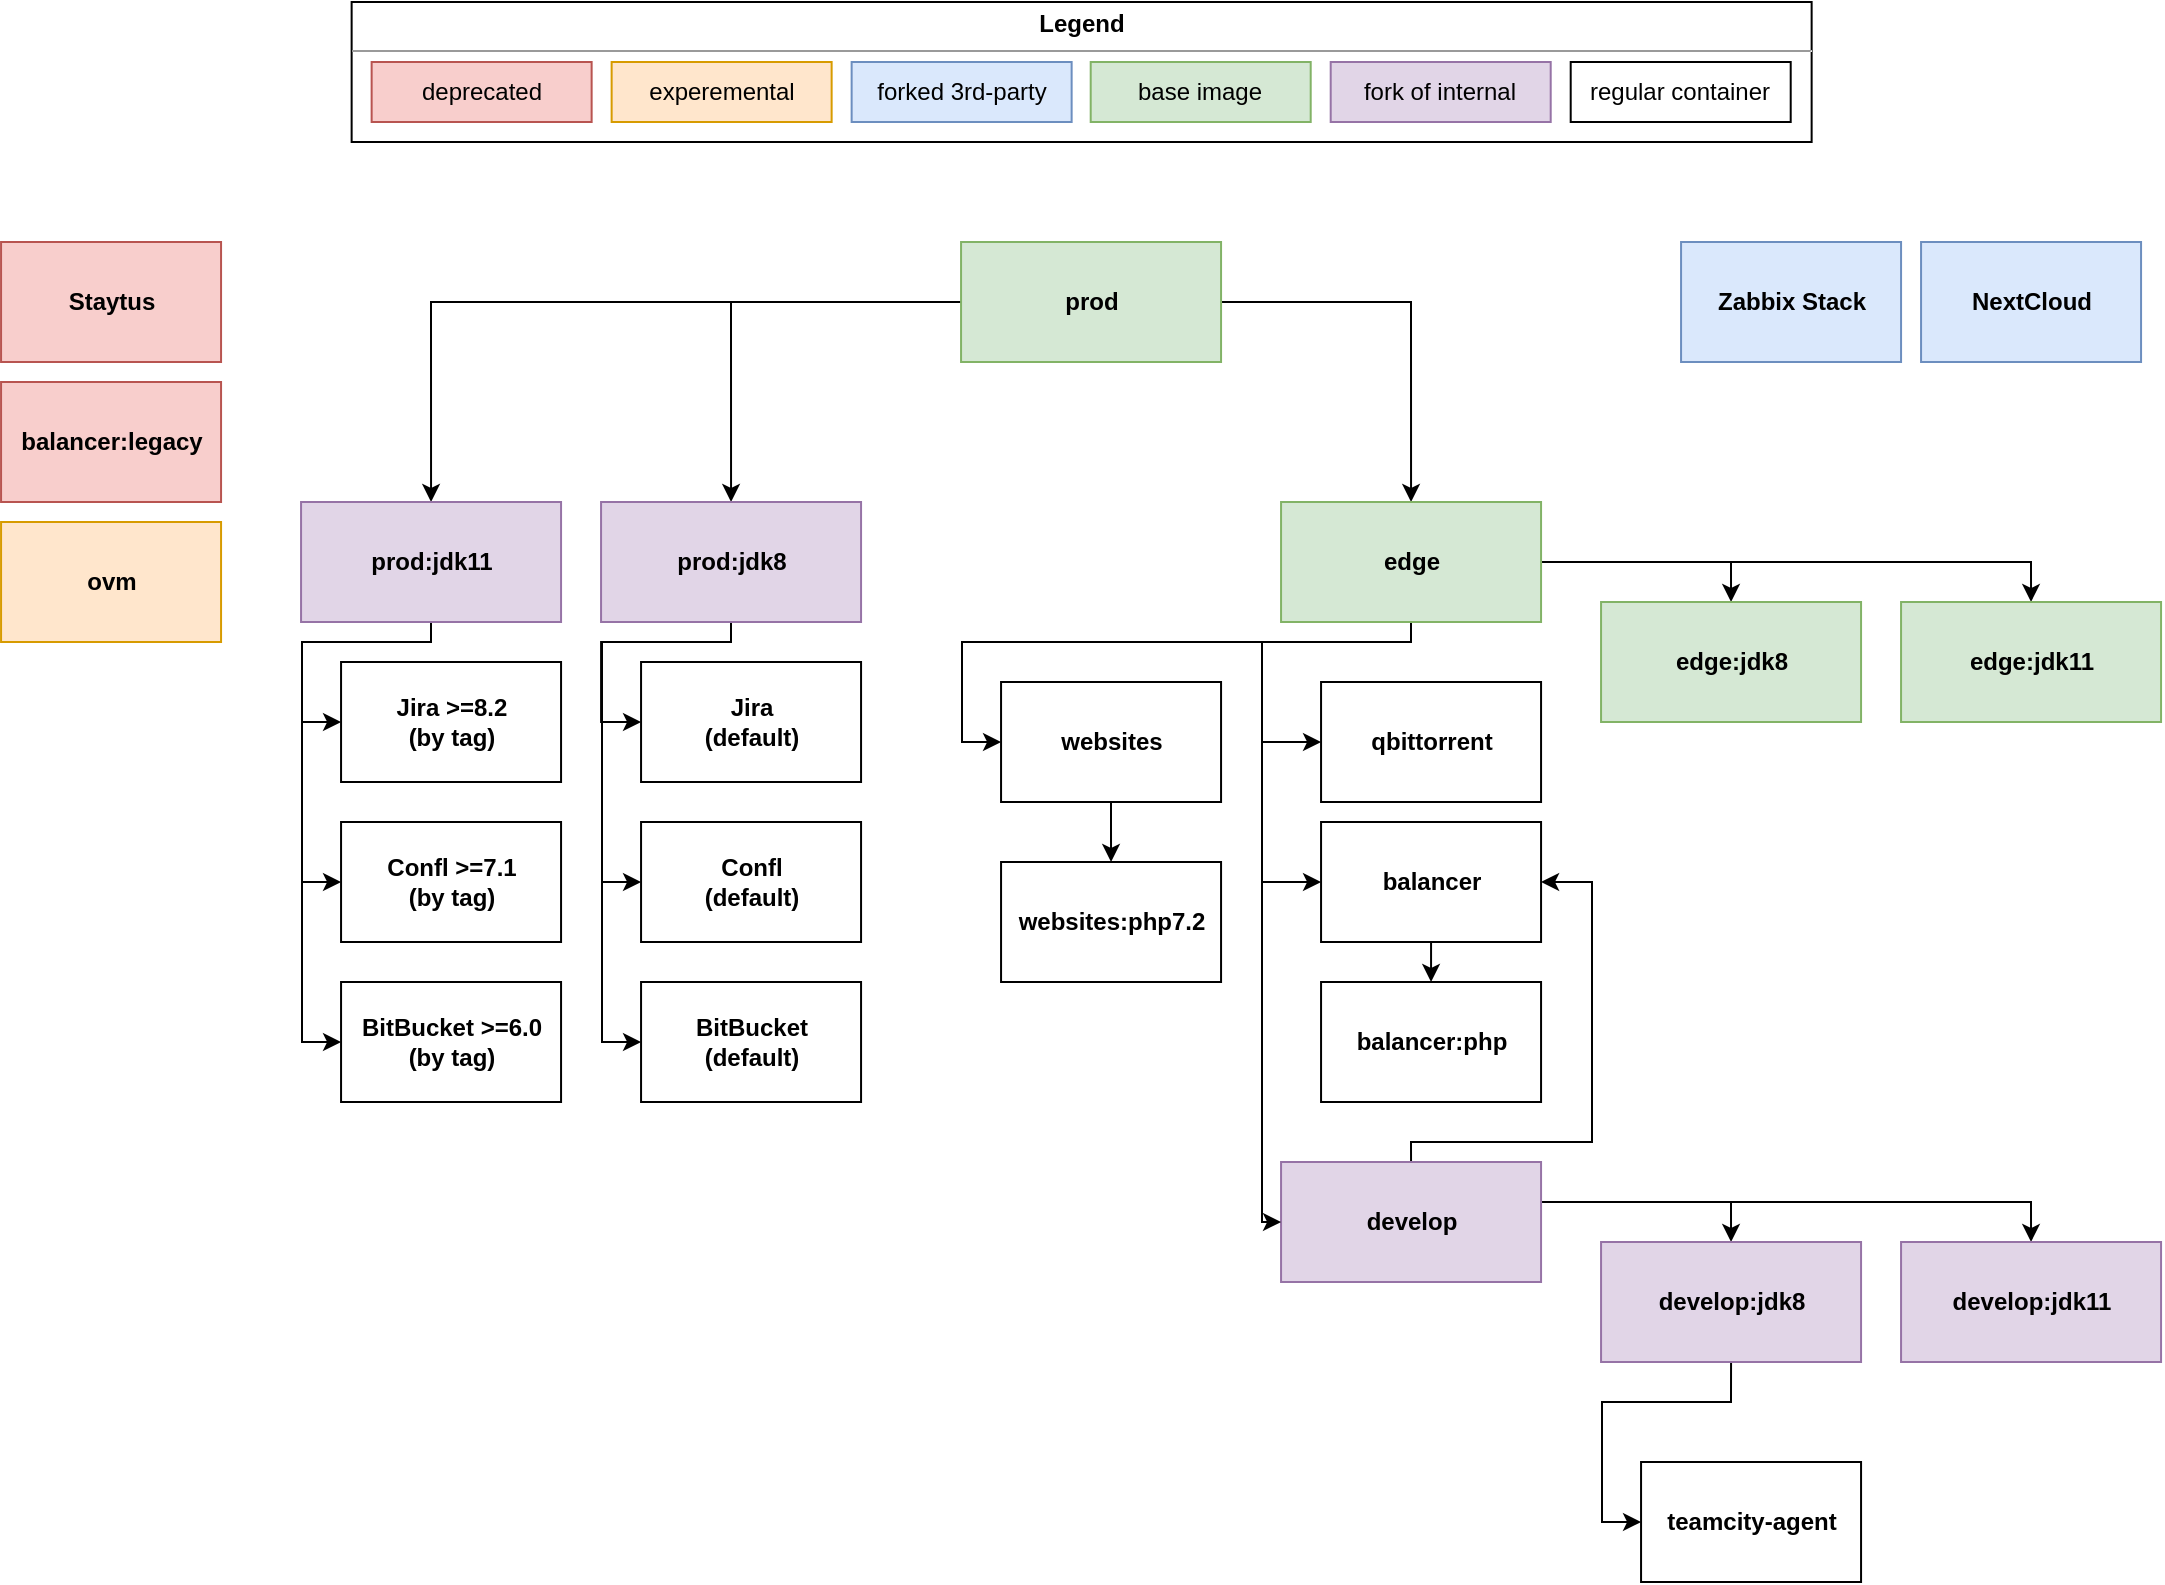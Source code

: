 <mxfile version="12.6.2" type="github">
  <diagram name="Page-1" id="9f46799a-70d6-7492-0946-bef42562c5a5">
    <mxGraphModel dx="1406" dy="744" grid="1" gridSize="10" guides="1" tooltips="1" connect="1" arrows="1" fold="1" page="1" pageScale="1" pageWidth="1100" pageHeight="850" background="#ffffff" math="0" shadow="0">
      <root>
        <mxCell id="0"/>
        <mxCell id="1" parent="0"/>
        <mxCell id="GupPUEsqrWVPhIxHysfE-15" style="edgeStyle=orthogonalEdgeStyle;rounded=0;orthogonalLoop=1;jettySize=auto;html=1;entryX=0.5;entryY=0;entryDx=0;entryDy=0;" parent="1" source="GupPUEsqrWVPhIxHysfE-3" target="GupPUEsqrWVPhIxHysfE-14" edge="1">
          <mxGeometry relative="1" as="geometry">
            <Array as="points">
              <mxPoint x="874" y="620"/>
            </Array>
          </mxGeometry>
        </mxCell>
        <mxCell id="GupPUEsqrWVPhIxHysfE-16" style="edgeStyle=orthogonalEdgeStyle;rounded=0;orthogonalLoop=1;jettySize=auto;html=1;entryX=0.5;entryY=0;entryDx=0;entryDy=0;" parent="1" target="GupPUEsqrWVPhIxHysfE-13" edge="1">
          <mxGeometry relative="1" as="geometry">
            <Array as="points">
              <mxPoint x="779.53" y="620"/>
              <mxPoint x="1024.53" y="620"/>
            </Array>
            <mxPoint x="780" y="620" as="sourcePoint"/>
          </mxGeometry>
        </mxCell>
        <mxCell id="wDtG2ugJA-Ccp97bahZy-10" style="edgeStyle=orthogonalEdgeStyle;rounded=0;orthogonalLoop=1;jettySize=auto;html=1;entryX=1;entryY=0.5;entryDx=0;entryDy=0;exitX=0.5;exitY=0;exitDx=0;exitDy=0;" parent="1" source="GupPUEsqrWVPhIxHysfE-3" target="GupPUEsqrWVPhIxHysfE-20" edge="1">
          <mxGeometry relative="1" as="geometry">
            <mxPoint x="720" y="580" as="sourcePoint"/>
            <Array as="points">
              <mxPoint x="714" y="590"/>
              <mxPoint x="805" y="590"/>
              <mxPoint x="805" y="460"/>
            </Array>
          </mxGeometry>
        </mxCell>
        <mxCell id="GupPUEsqrWVPhIxHysfE-3" value="&lt;span style=&quot;font-weight: 700 ; white-space: nowrap&quot;&gt;develop&lt;/span&gt;" style="whiteSpace=wrap;html=1;align=center;verticalAlign=middle;container=1;recursiveResize=0;treeFolding=1;treeMoving=1;fillColor=#e1d5e7;strokeColor=#9673a6;" parent="1" vertex="1">
          <mxGeometry x="649.53" y="600" width="130" height="60" as="geometry"/>
        </mxCell>
        <mxCell id="GupPUEsqrWVPhIxHysfE-27" style="edgeStyle=orthogonalEdgeStyle;rounded=0;orthogonalLoop=1;jettySize=auto;html=1;entryX=0.5;entryY=0;entryDx=0;entryDy=0;" parent="1" source="GupPUEsqrWVPhIxHysfE-5" target="wDtG2ugJA-Ccp97bahZy-3" edge="1">
          <mxGeometry relative="1" as="geometry">
            <mxPoint x="730" y="200" as="targetPoint"/>
          </mxGeometry>
        </mxCell>
        <mxCell id="GupPUEsqrWVPhIxHysfE-28" style="edgeStyle=orthogonalEdgeStyle;rounded=0;orthogonalLoop=1;jettySize=auto;html=1;entryX=0.5;entryY=0;entryDx=0;entryDy=0;" parent="1" source="GupPUEsqrWVPhIxHysfE-5" target="GupPUEsqrWVPhIxHysfE-7" edge="1">
          <mxGeometry relative="1" as="geometry"/>
        </mxCell>
        <mxCell id="GupPUEsqrWVPhIxHysfE-29" style="edgeStyle=orthogonalEdgeStyle;rounded=0;orthogonalLoop=1;jettySize=auto;html=1;entryX=0.5;entryY=0;entryDx=0;entryDy=0;" parent="1" source="GupPUEsqrWVPhIxHysfE-5" target="GupPUEsqrWVPhIxHysfE-22" edge="1">
          <mxGeometry relative="1" as="geometry"/>
        </mxCell>
        <mxCell id="GupPUEsqrWVPhIxHysfE-35" style="edgeStyle=orthogonalEdgeStyle;rounded=0;orthogonalLoop=1;jettySize=auto;html=1;entryX=0;entryY=0.5;entryDx=0;entryDy=0;" parent="1" target="GupPUEsqrWVPhIxHysfE-30" edge="1">
          <mxGeometry relative="1" as="geometry">
            <Array as="points">
              <mxPoint x="490" y="340"/>
              <mxPoint x="490" y="390"/>
            </Array>
            <mxPoint x="710" y="340" as="sourcePoint"/>
          </mxGeometry>
        </mxCell>
        <UserObject label="&lt;span style=&quot;font-weight: 700 ; white-space: nowrap&quot;&gt;prod&lt;/span&gt;" treeRoot="1" id="GupPUEsqrWVPhIxHysfE-5">
          <mxCell style="whiteSpace=wrap;html=1;align=center;treeFolding=1;treeMoving=1;container=1;recursiveResize=0;fillColor=#d5e8d4;strokeColor=#82b366;" parent="1" vertex="1">
            <mxGeometry x="489.53" y="140" width="130" height="60" as="geometry"/>
          </mxCell>
        </UserObject>
        <mxCell id="GupPUEsqrWVPhIxHysfE-49" style="edgeStyle=orthogonalEdgeStyle;rounded=0;orthogonalLoop=1;jettySize=auto;html=1;entryX=0;entryY=0.5;entryDx=0;entryDy=0;" parent="1" source="GupPUEsqrWVPhIxHysfE-7" target="GupPUEsqrWVPhIxHysfE-39" edge="1">
          <mxGeometry relative="1" as="geometry">
            <Array as="points">
              <mxPoint x="374.53" y="340"/>
              <mxPoint x="309.53" y="340"/>
              <mxPoint x="309.53" y="380"/>
            </Array>
          </mxGeometry>
        </mxCell>
        <mxCell id="GupPUEsqrWVPhIxHysfE-50" style="edgeStyle=orthogonalEdgeStyle;rounded=0;orthogonalLoop=1;jettySize=auto;html=1;entryX=0;entryY=0.5;entryDx=0;entryDy=0;" parent="1" source="GupPUEsqrWVPhIxHysfE-7" target="GupPUEsqrWVPhIxHysfE-43" edge="1">
          <mxGeometry relative="1" as="geometry">
            <Array as="points">
              <mxPoint x="375" y="340"/>
              <mxPoint x="310" y="340"/>
              <mxPoint x="310" y="460"/>
            </Array>
          </mxGeometry>
        </mxCell>
        <mxCell id="BSTWsPW5K0Pz7Seea1G_-2" style="edgeStyle=orthogonalEdgeStyle;rounded=0;orthogonalLoop=1;jettySize=auto;html=1;entryX=0;entryY=0.5;entryDx=0;entryDy=0;" parent="1" target="BSTWsPW5K0Pz7Seea1G_-1" edge="1">
          <mxGeometry relative="1" as="geometry">
            <mxPoint x="310" y="350" as="sourcePoint"/>
            <Array as="points">
              <mxPoint x="310" y="540"/>
            </Array>
          </mxGeometry>
        </mxCell>
        <mxCell id="GupPUEsqrWVPhIxHysfE-7" value="&lt;span style=&quot;font-weight: 700 ; white-space: nowrap&quot;&gt;prod&lt;/span&gt;&lt;span style=&quot;font-weight: 700 ; white-space: nowrap&quot;&gt;:jdk8&lt;/span&gt;" style="whiteSpace=wrap;html=1;align=center;verticalAlign=middle;container=1;recursiveResize=0;treeFolding=1;treeMoving=1;fillColor=#e1d5e7;strokeColor=#9673a6;" parent="1" vertex="1">
          <mxGeometry x="309.53" y="270" width="130" height="60" as="geometry"/>
        </mxCell>
        <mxCell id="GupPUEsqrWVPhIxHysfE-11" value="&lt;span style=&quot;white-space: nowrap&quot;&gt;&lt;b&gt;teamcity-agent&lt;/b&gt;&lt;/span&gt;" style="whiteSpace=wrap;html=1;align=center;verticalAlign=middle;container=1;recursiveResize=0;treeFolding=1;treeMoving=1;" parent="1" vertex="1">
          <mxGeometry x="829.53" y="750" width="110" height="60" as="geometry"/>
        </mxCell>
        <mxCell id="GupPUEsqrWVPhIxHysfE-17" style="edgeStyle=orthogonalEdgeStyle;rounded=0;orthogonalLoop=1;jettySize=auto;html=1;exitX=0.5;exitY=1;exitDx=0;exitDy=0;entryX=0;entryY=0.5;entryDx=0;entryDy=0;" parent="1" source="GupPUEsqrWVPhIxHysfE-14" target="GupPUEsqrWVPhIxHysfE-11" edge="1">
          <mxGeometry relative="1" as="geometry">
            <Array as="points">
              <mxPoint x="875" y="720"/>
              <mxPoint x="810" y="720"/>
              <mxPoint x="810" y="780"/>
            </Array>
          </mxGeometry>
        </mxCell>
        <mxCell id="GupPUEsqrWVPhIxHysfE-13" value="&lt;span style=&quot;font-weight: 700 ; white-space: nowrap&quot;&gt;develop&lt;/span&gt;&lt;span style=&quot;font-weight: 700 ; white-space: nowrap&quot;&gt;:jdk11&lt;/span&gt;" style="whiteSpace=wrap;html=1;align=center;verticalAlign=middle;container=1;recursiveResize=0;treeFolding=1;treeMoving=1;fillColor=#e1d5e7;strokeColor=#9673a6;" parent="1" vertex="1">
          <mxGeometry x="959.53" y="640" width="130" height="60" as="geometry"/>
        </mxCell>
        <mxCell id="GupPUEsqrWVPhIxHysfE-14" value="&lt;span style=&quot;font-weight: 700 ; white-space: nowrap&quot;&gt;develop:jdk8&lt;/span&gt;" style="whiteSpace=wrap;html=1;align=center;verticalAlign=middle;container=1;recursiveResize=0;treeFolding=1;treeMoving=1;fillColor=#e1d5e7;strokeColor=#9673a6;" parent="1" vertex="1">
          <mxGeometry x="809.53" y="640" width="130" height="60" as="geometry"/>
        </mxCell>
        <mxCell id="661J1RdMhrbpdGnhcWUA-3" style="edgeStyle=orthogonalEdgeStyle;rounded=0;orthogonalLoop=1;jettySize=auto;html=1;entryX=0.5;entryY=0;entryDx=0;entryDy=0;exitX=0.5;exitY=1;exitDx=0;exitDy=0;" parent="1" source="GupPUEsqrWVPhIxHysfE-20" target="661J1RdMhrbpdGnhcWUA-2" edge="1">
          <mxGeometry relative="1" as="geometry"/>
        </mxCell>
        <mxCell id="GupPUEsqrWVPhIxHysfE-20" value="&lt;span style=&quot;font-weight: 700 ; white-space: nowrap&quot;&gt;balancer&lt;/span&gt;" style="whiteSpace=wrap;html=1;align=center;verticalAlign=middle;container=1;recursiveResize=0;treeFolding=1;treeMoving=1;" parent="1" vertex="1">
          <mxGeometry x="669.53" y="430" width="110" height="60" as="geometry"/>
        </mxCell>
        <mxCell id="GupPUEsqrWVPhIxHysfE-46" style="edgeStyle=orthogonalEdgeStyle;rounded=0;orthogonalLoop=1;jettySize=auto;html=1;entryX=0;entryY=0.5;entryDx=0;entryDy=0;" parent="1" source="GupPUEsqrWVPhIxHysfE-22" target="GupPUEsqrWVPhIxHysfE-41" edge="1">
          <mxGeometry relative="1" as="geometry">
            <Array as="points">
              <mxPoint x="225" y="340"/>
              <mxPoint x="160" y="340"/>
              <mxPoint x="160" y="380"/>
            </Array>
          </mxGeometry>
        </mxCell>
        <mxCell id="GupPUEsqrWVPhIxHysfE-47" style="edgeStyle=orthogonalEdgeStyle;rounded=0;orthogonalLoop=1;jettySize=auto;html=1;entryX=0;entryY=0.5;entryDx=0;entryDy=0;" parent="1" source="GupPUEsqrWVPhIxHysfE-22" target="GupPUEsqrWVPhIxHysfE-42" edge="1">
          <mxGeometry relative="1" as="geometry">
            <Array as="points">
              <mxPoint x="225" y="340"/>
              <mxPoint x="160" y="340"/>
              <mxPoint x="160" y="460"/>
            </Array>
          </mxGeometry>
        </mxCell>
        <mxCell id="GupPUEsqrWVPhIxHysfE-48" style="edgeStyle=orthogonalEdgeStyle;rounded=0;orthogonalLoop=1;jettySize=auto;html=1;entryX=0;entryY=0.5;entryDx=0;entryDy=0;" parent="1" source="GupPUEsqrWVPhIxHysfE-22" target="GupPUEsqrWVPhIxHysfE-44" edge="1">
          <mxGeometry relative="1" as="geometry">
            <Array as="points">
              <mxPoint x="225" y="340"/>
              <mxPoint x="160" y="340"/>
              <mxPoint x="160" y="540"/>
            </Array>
          </mxGeometry>
        </mxCell>
        <mxCell id="GupPUEsqrWVPhIxHysfE-22" value="&lt;span style=&quot;font-weight: 700 ; white-space: nowrap&quot;&gt;prod&lt;/span&gt;&lt;span style=&quot;font-weight: 700 ; white-space: nowrap&quot;&gt;:jdk&lt;/span&gt;&lt;span style=&quot;font-weight: 700 ; white-space: nowrap&quot;&gt;11&lt;/span&gt;" style="whiteSpace=wrap;html=1;align=center;verticalAlign=middle;container=1;recursiveResize=0;treeFolding=1;treeMoving=1;fillColor=#e1d5e7;strokeColor=#9673a6;" parent="1" vertex="1">
          <mxGeometry x="159.53" y="270" width="130" height="60" as="geometry"/>
        </mxCell>
        <mxCell id="bBdt5q1b351HwNWlHLfP-2" style="edgeStyle=orthogonalEdgeStyle;rounded=0;orthogonalLoop=1;jettySize=auto;html=1;entryX=0.5;entryY=0;entryDx=0;entryDy=0;" parent="1" source="GupPUEsqrWVPhIxHysfE-30" target="bBdt5q1b351HwNWlHLfP-1" edge="1">
          <mxGeometry relative="1" as="geometry"/>
        </mxCell>
        <mxCell id="GupPUEsqrWVPhIxHysfE-30" value="&lt;span style=&quot;font-weight: 700 ; white-space: nowrap&quot;&gt;websites&lt;/span&gt;" style="whiteSpace=wrap;html=1;align=center;verticalAlign=middle;container=1;recursiveResize=0;treeFolding=1;treeMoving=1;" parent="1" vertex="1">
          <mxGeometry x="509.53" y="360" width="110" height="60" as="geometry"/>
        </mxCell>
        <mxCell id="GupPUEsqrWVPhIxHysfE-31" value="&lt;span style=&quot;white-space: nowrap&quot;&gt;&lt;b&gt;qbittorrent&lt;/b&gt;&lt;/span&gt;" style="whiteSpace=wrap;html=1;align=center;verticalAlign=middle;container=1;recursiveResize=0;treeFolding=1;treeMoving=1;" parent="1" vertex="1">
          <mxGeometry x="669.53" y="360" width="110" height="60" as="geometry"/>
        </mxCell>
        <mxCell id="GupPUEsqrWVPhIxHysfE-39" value="&lt;span style=&quot;font-weight: 700 ; white-space: nowrap&quot;&gt;Jira&lt;br&gt;(default)&lt;/span&gt;" style="whiteSpace=wrap;html=1;align=center;verticalAlign=middle;container=1;recursiveResize=0;treeFolding=1;treeMoving=1;" parent="1" vertex="1">
          <mxGeometry x="329.53" y="350" width="110" height="60" as="geometry"/>
        </mxCell>
        <mxCell id="GupPUEsqrWVPhIxHysfE-41" value="&lt;span style=&quot;font-weight: 700 ; white-space: nowrap&quot;&gt;Jira &amp;gt;=8.2&lt;br&gt;(by tag)&lt;br&gt;&lt;/span&gt;" style="whiteSpace=wrap;html=1;align=center;verticalAlign=middle;container=1;recursiveResize=0;treeFolding=1;treeMoving=1;" parent="1" vertex="1">
          <mxGeometry x="179.53" y="350" width="110" height="60" as="geometry"/>
        </mxCell>
        <mxCell id="GupPUEsqrWVPhIxHysfE-42" value="&lt;span style=&quot;font-weight: 700 ; white-space: nowrap&quot;&gt;Confl &amp;gt;=7.1&lt;/span&gt;&lt;br style=&quot;font-weight: 700 ; white-space: nowrap&quot;&gt;&lt;span style=&quot;font-weight: 700 ; white-space: nowrap&quot;&gt;(by tag)&lt;/span&gt;" style="whiteSpace=wrap;html=1;align=center;verticalAlign=middle;container=1;recursiveResize=0;treeFolding=1;treeMoving=1;" parent="1" vertex="1">
          <mxGeometry x="179.53" y="430" width="110" height="60" as="geometry"/>
        </mxCell>
        <mxCell id="GupPUEsqrWVPhIxHysfE-43" value="&lt;span style=&quot;font-weight: 700 ; white-space: nowrap&quot;&gt;Confl&lt;br&gt;(&lt;/span&gt;&lt;span style=&quot;font-weight: 700 ; white-space: nowrap&quot;&gt;default&lt;/span&gt;&lt;span style=&quot;font-weight: 700 ; white-space: nowrap&quot;&gt;)&lt;/span&gt;" style="whiteSpace=wrap;html=1;align=center;verticalAlign=middle;container=1;recursiveResize=0;treeFolding=1;treeMoving=1;" parent="1" vertex="1">
          <mxGeometry x="329.53" y="430" width="110" height="60" as="geometry"/>
        </mxCell>
        <mxCell id="GupPUEsqrWVPhIxHysfE-44" value="&lt;b&gt;BitBucket &amp;gt;=6.0&lt;/b&gt;&lt;br style=&quot;font-weight: 700 ; white-space: nowrap&quot;&gt;&lt;span style=&quot;font-weight: 700 ; white-space: nowrap&quot;&gt;(by tag)&lt;/span&gt;" style="whiteSpace=wrap;html=1;align=center;verticalAlign=middle;container=1;recursiveResize=0;treeFolding=1;treeMoving=1;" parent="1" vertex="1">
          <mxGeometry x="179.53" y="510" width="110" height="60" as="geometry"/>
        </mxCell>
        <mxCell id="GupPUEsqrWVPhIxHysfE-45" value="&lt;span style=&quot;font-weight: 700 ; white-space: nowrap&quot;&gt;Zabbix Stack&lt;/span&gt;" style="whiteSpace=wrap;html=1;align=center;verticalAlign=middle;container=1;recursiveResize=0;treeFolding=1;treeMoving=1;fillColor=#dae8fc;strokeColor=#6c8ebf;" parent="1" vertex="1">
          <mxGeometry x="849.53" y="140" width="110" height="60" as="geometry"/>
        </mxCell>
        <mxCell id="661J1RdMhrbpdGnhcWUA-1" value="&lt;span style=&quot;font-weight: 700 ; white-space: nowrap&quot;&gt;NextCloud&lt;/span&gt;" style="whiteSpace=wrap;html=1;align=center;verticalAlign=middle;container=1;recursiveResize=0;treeFolding=1;treeMoving=1;fillColor=#dae8fc;strokeColor=#6c8ebf;" parent="1" vertex="1">
          <mxGeometry x="969.53" y="140" width="110" height="60" as="geometry"/>
        </mxCell>
        <mxCell id="661J1RdMhrbpdGnhcWUA-2" value="&lt;span style=&quot;font-weight: 700 ; white-space: nowrap&quot;&gt;balancer:php&lt;/span&gt;" style="whiteSpace=wrap;html=1;align=center;verticalAlign=middle;container=1;recursiveResize=0;treeFolding=1;treeMoving=1;" parent="1" vertex="1">
          <mxGeometry x="669.53" y="510" width="110" height="60" as="geometry"/>
        </mxCell>
        <mxCell id="661J1RdMhrbpdGnhcWUA-4" value="&lt;b&gt;Staytus&lt;/b&gt;" style="whiteSpace=wrap;html=1;align=center;verticalAlign=middle;container=1;recursiveResize=0;treeFolding=1;treeMoving=1;fillColor=#f8cecc;strokeColor=#b85450;" parent="1" vertex="1">
          <mxGeometry x="9.53" y="140" width="110" height="60" as="geometry"/>
        </mxCell>
        <mxCell id="661J1RdMhrbpdGnhcWUA-5" value="&lt;b&gt;balancer:legacy&lt;/b&gt;" style="whiteSpace=wrap;html=1;align=center;verticalAlign=middle;container=1;recursiveResize=0;treeFolding=1;treeMoving=1;fillColor=#f8cecc;strokeColor=#b85450;" parent="1" vertex="1">
          <mxGeometry x="9.53" y="210" width="110" height="60" as="geometry"/>
        </mxCell>
        <mxCell id="661J1RdMhrbpdGnhcWUA-6" value="&lt;b&gt;ovm&lt;/b&gt;" style="whiteSpace=wrap;html=1;align=center;verticalAlign=middle;container=1;recursiveResize=0;treeFolding=1;treeMoving=1;fillColor=#ffe6cc;strokeColor=#d79b00;" parent="1" vertex="1">
          <mxGeometry x="9.53" y="280" width="110" height="60" as="geometry"/>
        </mxCell>
        <mxCell id="661J1RdMhrbpdGnhcWUA-16" value="" style="group" parent="1" vertex="1" connectable="0">
          <mxGeometry x="184.82" y="20" width="730" height="70" as="geometry"/>
        </mxCell>
        <mxCell id="661J1RdMhrbpdGnhcWUA-7" value="&lt;p style=&quot;margin: 0px ; margin-top: 4px ; text-align: center&quot;&gt;&lt;b&gt;Legend&lt;/b&gt;&lt;/p&gt;&lt;hr size=&quot;1&quot;&gt;&lt;div style=&quot;height: 2px&quot;&gt;&lt;/div&gt;" style="verticalAlign=top;align=left;overflow=fill;fontSize=12;fontFamily=Helvetica;html=1;" parent="661J1RdMhrbpdGnhcWUA-16" vertex="1">
          <mxGeometry width="730" height="70" as="geometry"/>
        </mxCell>
        <mxCell id="661J1RdMhrbpdGnhcWUA-8" value="deprecated" style="rounded=0;whiteSpace=wrap;html=1;fillColor=#f8cecc;strokeColor=#b85450;" parent="661J1RdMhrbpdGnhcWUA-16" vertex="1">
          <mxGeometry x="10" y="30" width="110" height="30" as="geometry"/>
        </mxCell>
        <mxCell id="661J1RdMhrbpdGnhcWUA-9" value="experemental" style="rounded=0;whiteSpace=wrap;html=1;fillColor=#ffe6cc;strokeColor=#d79b00;" parent="661J1RdMhrbpdGnhcWUA-16" vertex="1">
          <mxGeometry x="130" y="30" width="110" height="30" as="geometry"/>
        </mxCell>
        <mxCell id="661J1RdMhrbpdGnhcWUA-10" value="forked 3rd-party" style="rounded=0;whiteSpace=wrap;html=1;fillColor=#dae8fc;strokeColor=#6c8ebf;" parent="661J1RdMhrbpdGnhcWUA-16" vertex="1">
          <mxGeometry x="250" y="30" width="110" height="30" as="geometry"/>
        </mxCell>
        <mxCell id="661J1RdMhrbpdGnhcWUA-11" value="fork of internal" style="rounded=0;whiteSpace=wrap;html=1;fillColor=#e1d5e7;strokeColor=#9673a6;" parent="661J1RdMhrbpdGnhcWUA-16" vertex="1">
          <mxGeometry x="489.53" y="30" width="110" height="30" as="geometry"/>
        </mxCell>
        <mxCell id="661J1RdMhrbpdGnhcWUA-12" value="base image" style="rounded=0;whiteSpace=wrap;html=1;fillColor=#d5e8d4;strokeColor=#82b366;" parent="661J1RdMhrbpdGnhcWUA-16" vertex="1">
          <mxGeometry x="369.53" y="30" width="110" height="30" as="geometry"/>
        </mxCell>
        <mxCell id="661J1RdMhrbpdGnhcWUA-13" value="regular container" style="rounded=0;whiteSpace=wrap;html=1;" parent="661J1RdMhrbpdGnhcWUA-16" vertex="1">
          <mxGeometry x="609.53" y="30" width="110" height="30" as="geometry"/>
        </mxCell>
        <mxCell id="BSTWsPW5K0Pz7Seea1G_-1" value="&lt;b&gt;BitBucket&lt;br&gt;(&lt;/b&gt;&lt;span style=&quot;font-weight: 700 ; white-space: nowrap&quot;&gt;default&lt;/span&gt;&lt;b&gt;)&lt;/b&gt;" style="whiteSpace=wrap;html=1;align=center;verticalAlign=middle;container=1;recursiveResize=0;treeFolding=1;treeMoving=1;" parent="1" vertex="1">
          <mxGeometry x="329.53" y="510" width="110" height="60" as="geometry"/>
        </mxCell>
        <mxCell id="bBdt5q1b351HwNWlHLfP-1" value="&lt;span style=&quot;font-weight: 700 ; white-space: nowrap&quot;&gt;websites:php7.2&lt;/span&gt;" style="whiteSpace=wrap;html=1;align=center;verticalAlign=middle;container=1;recursiveResize=0;treeFolding=1;treeMoving=1;" parent="1" vertex="1">
          <mxGeometry x="509.53" y="450" width="110" height="60" as="geometry"/>
        </mxCell>
        <mxCell id="wDtG2ugJA-Ccp97bahZy-1" style="edgeStyle=orthogonalEdgeStyle;rounded=0;orthogonalLoop=1;jettySize=auto;html=1;entryX=0.5;entryY=0;entryDx=0;entryDy=0;" parent="1" source="wDtG2ugJA-Ccp97bahZy-3" target="wDtG2ugJA-Ccp97bahZy-5" edge="1">
          <mxGeometry relative="1" as="geometry"/>
        </mxCell>
        <mxCell id="wDtG2ugJA-Ccp97bahZy-2" style="edgeStyle=orthogonalEdgeStyle;rounded=0;orthogonalLoop=1;jettySize=auto;html=1;entryX=0.5;entryY=0;entryDx=0;entryDy=0;" parent="1" target="wDtG2ugJA-Ccp97bahZy-4" edge="1">
          <mxGeometry relative="1" as="geometry">
            <Array as="points">
              <mxPoint x="779.53" y="300"/>
              <mxPoint x="1024.53" y="300"/>
            </Array>
            <mxPoint x="780" y="300" as="sourcePoint"/>
          </mxGeometry>
        </mxCell>
        <mxCell id="wDtG2ugJA-Ccp97bahZy-6" style="edgeStyle=orthogonalEdgeStyle;rounded=0;orthogonalLoop=1;jettySize=auto;html=1;entryX=0;entryY=0.5;entryDx=0;entryDy=0;" parent="1" source="wDtG2ugJA-Ccp97bahZy-3" target="GupPUEsqrWVPhIxHysfE-31" edge="1">
          <mxGeometry relative="1" as="geometry">
            <mxPoint x="660" y="360" as="targetPoint"/>
            <Array as="points">
              <mxPoint x="714" y="340"/>
              <mxPoint x="640" y="340"/>
              <mxPoint x="640" y="390"/>
            </Array>
          </mxGeometry>
        </mxCell>
        <mxCell id="wDtG2ugJA-Ccp97bahZy-8" style="edgeStyle=orthogonalEdgeStyle;rounded=0;orthogonalLoop=1;jettySize=auto;html=1;entryX=0;entryY=0.5;entryDx=0;entryDy=0;" parent="1" source="wDtG2ugJA-Ccp97bahZy-3" target="GupPUEsqrWVPhIxHysfE-20" edge="1">
          <mxGeometry relative="1" as="geometry">
            <Array as="points">
              <mxPoint x="714" y="340"/>
              <mxPoint x="640" y="340"/>
              <mxPoint x="640" y="460"/>
            </Array>
          </mxGeometry>
        </mxCell>
        <mxCell id="wDtG2ugJA-Ccp97bahZy-9" style="edgeStyle=orthogonalEdgeStyle;rounded=0;orthogonalLoop=1;jettySize=auto;html=1;entryX=0;entryY=0.5;entryDx=0;entryDy=0;" parent="1" source="wDtG2ugJA-Ccp97bahZy-3" target="GupPUEsqrWVPhIxHysfE-3" edge="1">
          <mxGeometry relative="1" as="geometry">
            <Array as="points">
              <mxPoint x="714" y="340"/>
              <mxPoint x="640" y="340"/>
              <mxPoint x="640" y="630"/>
            </Array>
          </mxGeometry>
        </mxCell>
        <mxCell id="wDtG2ugJA-Ccp97bahZy-3" value="&lt;span style=&quot;font-weight: 700 ; white-space: nowrap&quot;&gt;edge&lt;/span&gt;" style="whiteSpace=wrap;html=1;align=center;verticalAlign=middle;container=1;recursiveResize=0;treeFolding=1;treeMoving=1;fillColor=#d5e8d4;strokeColor=#82b366;" parent="1" vertex="1">
          <mxGeometry x="649.53" y="270" width="130" height="60" as="geometry"/>
        </mxCell>
        <mxCell id="wDtG2ugJA-Ccp97bahZy-4" value="&lt;span style=&quot;font-weight: 700 ; white-space: nowrap&quot;&gt;edge&lt;/span&gt;&lt;span style=&quot;font-weight: 700 ; white-space: nowrap&quot;&gt;:jdk11&lt;/span&gt;" style="whiteSpace=wrap;html=1;align=center;verticalAlign=middle;container=1;recursiveResize=0;treeFolding=1;treeMoving=1;fillColor=#d5e8d4;strokeColor=#82b366;" parent="1" vertex="1">
          <mxGeometry x="959.53" y="320" width="130" height="60" as="geometry"/>
        </mxCell>
        <mxCell id="wDtG2ugJA-Ccp97bahZy-5" value="&lt;span style=&quot;font-weight: 700 ; white-space: nowrap&quot;&gt;edge&lt;/span&gt;&lt;span style=&quot;font-weight: 700 ; white-space: nowrap&quot;&gt;:jdk8&lt;/span&gt;" style="whiteSpace=wrap;html=1;align=center;verticalAlign=middle;container=1;recursiveResize=0;treeFolding=1;treeMoving=1;fillColor=#d5e8d4;strokeColor=#82b366;" parent="1" vertex="1">
          <mxGeometry x="809.53" y="320" width="130" height="60" as="geometry"/>
        </mxCell>
      </root>
    </mxGraphModel>
  </diagram>
</mxfile>
